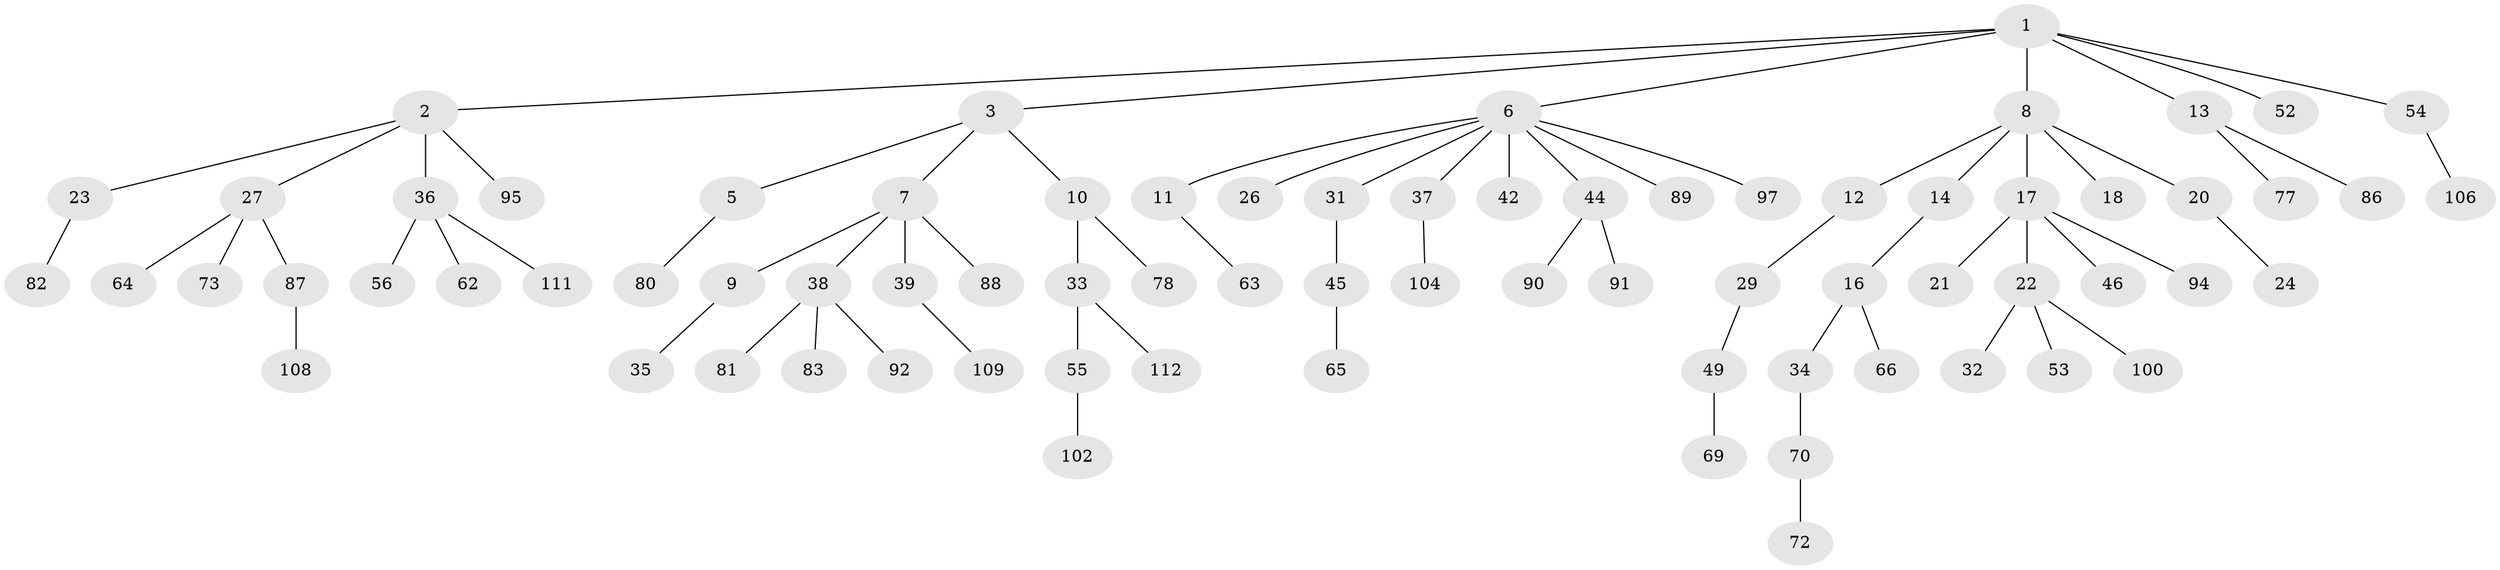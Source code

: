 // original degree distribution, {8: 0.017857142857142856, 5: 0.05357142857142857, 3: 0.16071428571428573, 4: 0.026785714285714284, 2: 0.24107142857142858, 1: 0.5}
// Generated by graph-tools (version 1.1) at 2025/11/02/27/25 16:11:26]
// undirected, 76 vertices, 75 edges
graph export_dot {
graph [start="1"]
  node [color=gray90,style=filled];
  1 [super="+40"];
  2 [super="+68"];
  3 [super="+4"];
  5 [super="+30"];
  6 [super="+28"];
  7 [super="+19"];
  8 [super="+15"];
  9;
  10 [super="+75"];
  11;
  12 [super="+99"];
  13 [super="+41"];
  14;
  16 [super="+59"];
  17 [super="+25"];
  18;
  20;
  21 [super="+51"];
  22 [super="+58"];
  23 [super="+101"];
  24 [super="+71"];
  26 [super="+43"];
  27 [super="+50"];
  29 [super="+107"];
  31;
  32;
  33 [super="+57"];
  34 [super="+98"];
  35 [super="+48"];
  36 [super="+74"];
  37 [super="+61"];
  38 [super="+47"];
  39 [super="+105"];
  42;
  44 [super="+67"];
  45 [super="+60"];
  46;
  49 [super="+85"];
  52;
  53;
  54;
  55 [super="+79"];
  56;
  62;
  63 [super="+76"];
  64;
  65;
  66;
  69;
  70 [super="+103"];
  72;
  73;
  77;
  78;
  80;
  81;
  82 [super="+96"];
  83 [super="+84"];
  86;
  87;
  88;
  89;
  90 [super="+93"];
  91;
  92;
  94;
  95;
  97;
  100 [super="+110"];
  102;
  104;
  106;
  108;
  109;
  111;
  112;
  1 -- 2;
  1 -- 3;
  1 -- 6;
  1 -- 8;
  1 -- 13;
  1 -- 52;
  1 -- 54;
  2 -- 23;
  2 -- 27;
  2 -- 36;
  2 -- 95;
  3 -- 5;
  3 -- 10;
  3 -- 7;
  5 -- 80;
  6 -- 11;
  6 -- 26;
  6 -- 31;
  6 -- 37;
  6 -- 42;
  6 -- 97;
  6 -- 89;
  6 -- 44;
  7 -- 9;
  7 -- 38;
  7 -- 88;
  7 -- 39;
  8 -- 12;
  8 -- 14;
  8 -- 18;
  8 -- 17;
  8 -- 20;
  9 -- 35;
  10 -- 33;
  10 -- 78;
  11 -- 63;
  12 -- 29;
  13 -- 77;
  13 -- 86;
  14 -- 16;
  16 -- 34;
  16 -- 66;
  17 -- 21;
  17 -- 22;
  17 -- 46;
  17 -- 94;
  20 -- 24;
  22 -- 32;
  22 -- 53;
  22 -- 100;
  23 -- 82;
  27 -- 64;
  27 -- 73;
  27 -- 87;
  29 -- 49;
  31 -- 45;
  33 -- 55;
  33 -- 112;
  34 -- 70;
  36 -- 56;
  36 -- 62;
  36 -- 111;
  37 -- 104;
  38 -- 81;
  38 -- 83;
  38 -- 92;
  39 -- 109;
  44 -- 91;
  44 -- 90;
  45 -- 65;
  49 -- 69;
  54 -- 106;
  55 -- 102;
  70 -- 72;
  87 -- 108;
}
